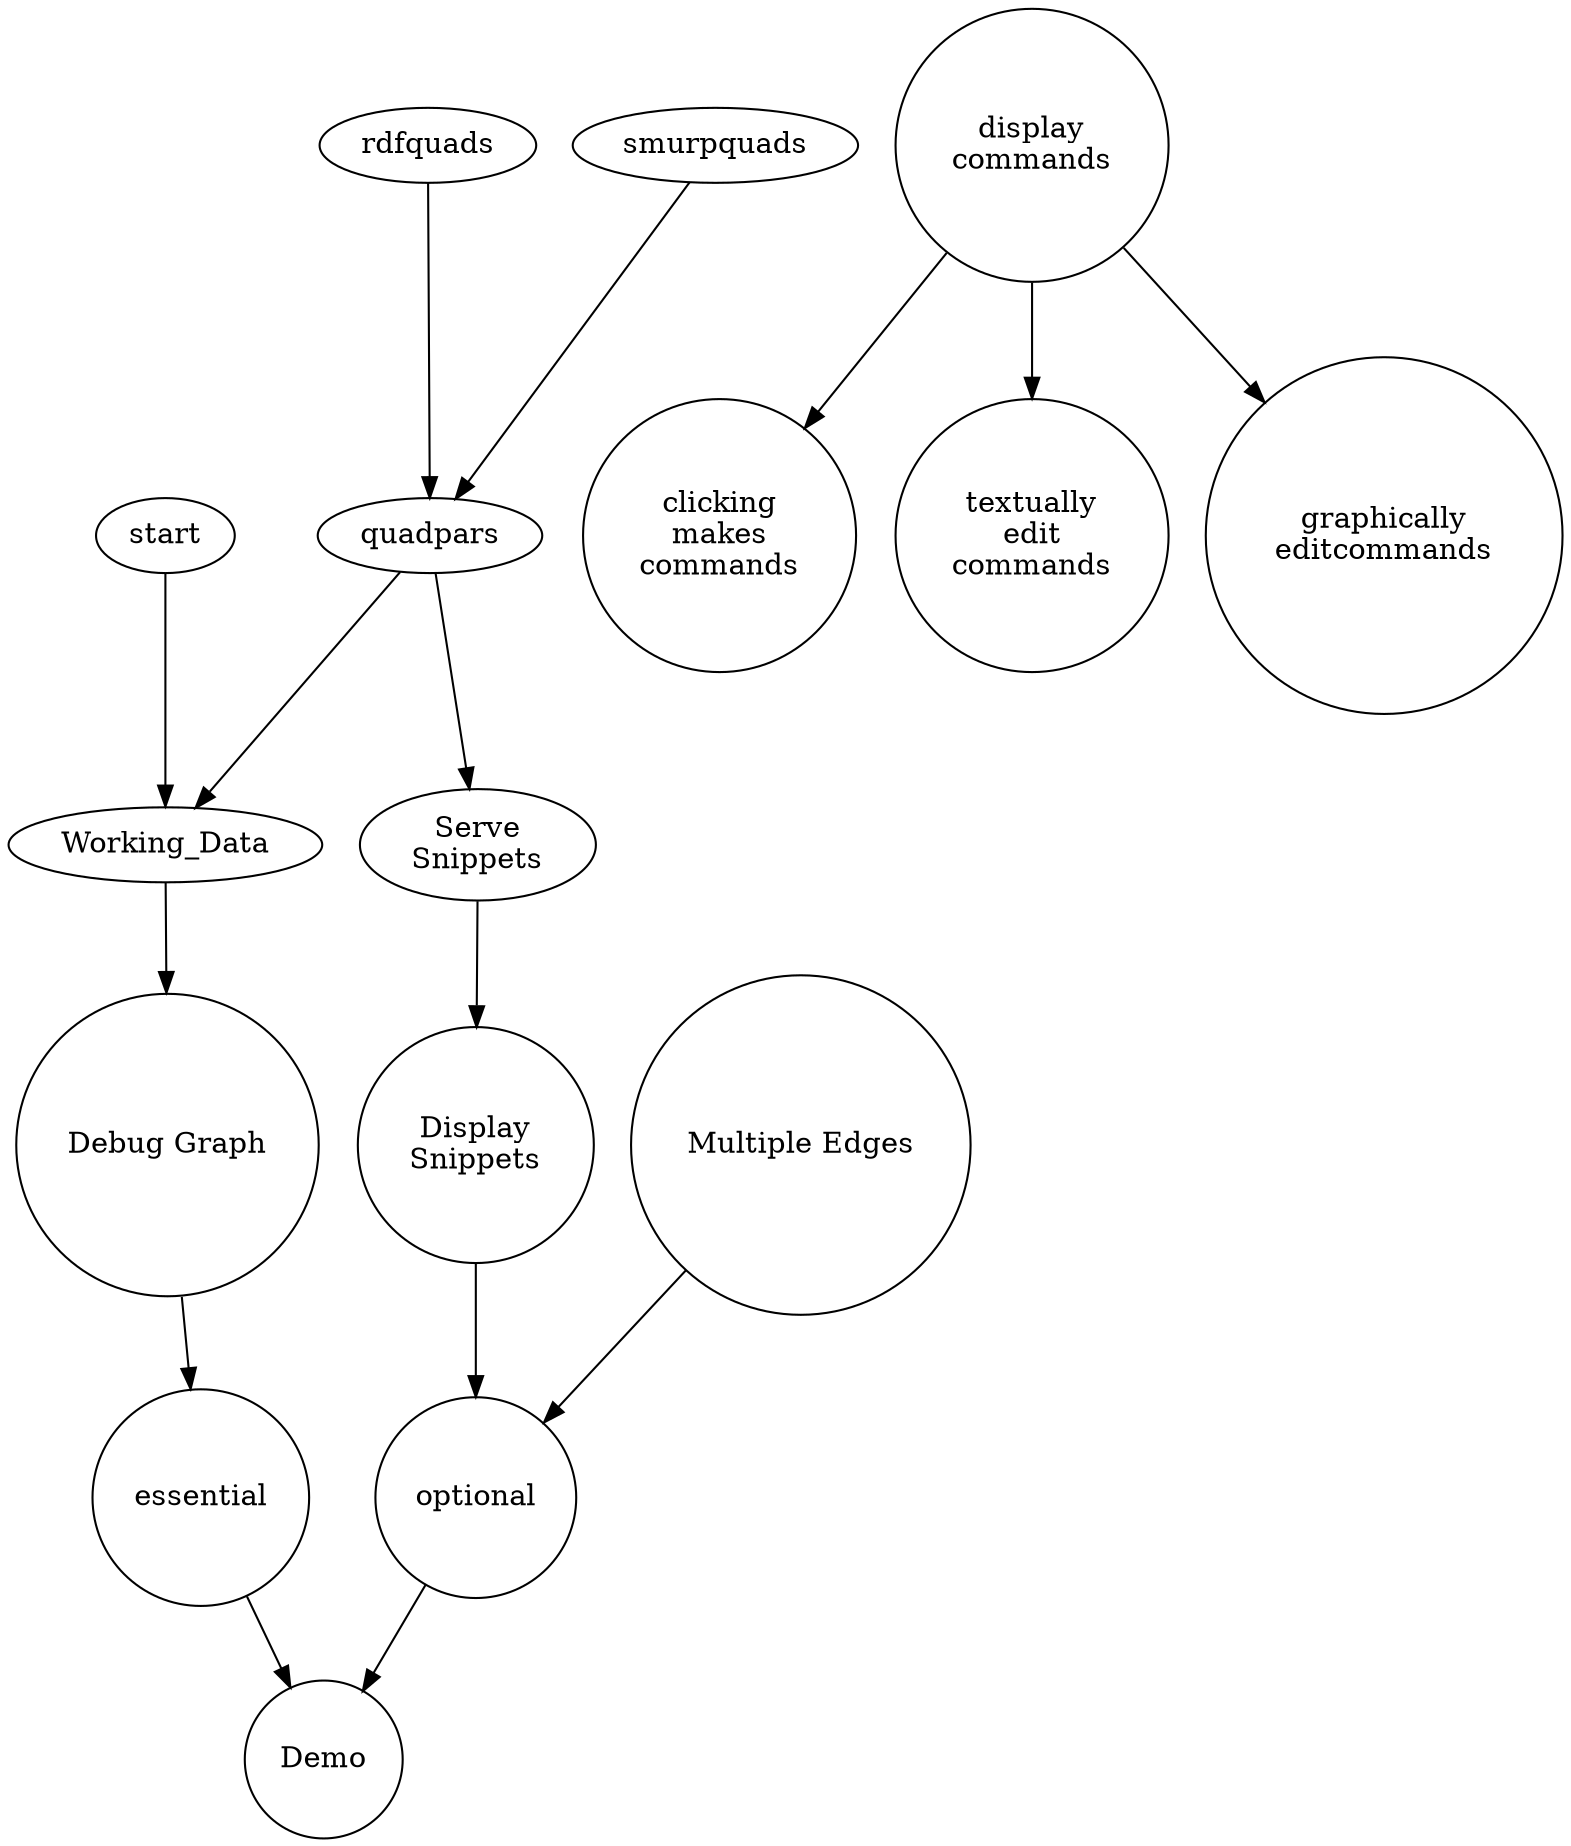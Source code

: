 /*
	dot -T svg -o dependencies.svg dependencies.dot 

   NODE_A   enables   NODE_B;
   serve      ->      display;
*/

digraph huviz_plan {
	randkdir=LR;
	workdata[label="Working_Data"];
	start -> workdata;
	quadpars -> workdata;
	rdfquads -> quadpars;
	smurpquads -> quadpars;
	quadpars -> servsnip;
	
	node [shape = circle];
	dg[label="Debug Graph"];

	essential -> Demo;
	optional -> Demo;
	dispsnip -> optional;
	
	workdata -> dg;

	servsnip -> dispsnip;
	
	dispsnip[label="Display\nSnippets"];
    	servsnip[label="Serve\nSnippets"];
	me[label="Multiple Edges"];
	dg -> essential;
	me -> optional;
	dispcom[label="display\ncommands"];

	clkcom[label="clicking\nmakes\ncommands"];
	dispcom -> clkcom;

	txtedcom[label="textually\nedit\ncommands"];
        dispcom -> txtedcom;

	gredcom[label="graphically\nedit\commands"];
	dispcom -> gredcom;

}